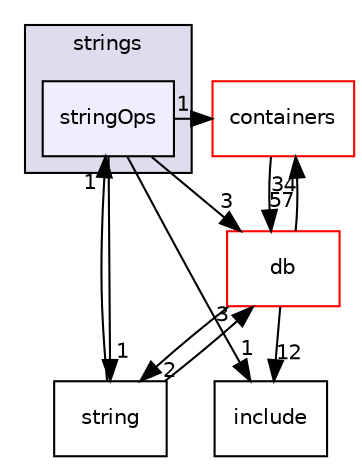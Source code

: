digraph "src/OpenFOAM/primitives/strings/stringOps" {
  bgcolor=transparent;
  compound=true
  node [ fontsize="10", fontname="Helvetica"];
  edge [ labelfontsize="10", labelfontname="Helvetica"];
  subgraph clusterdir_ce1ee507886310df0e74ee2e624fbc88 {
    graph [ bgcolor="#ddddee", pencolor="black", label="strings" fontname="Helvetica", fontsize="10", URL="dir_ce1ee507886310df0e74ee2e624fbc88.html"]
  dir_04595600e69ea764b416a13a9b2786bb [shape=box, label="stringOps", style="filled", fillcolor="#eeeeff", pencolor="black", URL="dir_04595600e69ea764b416a13a9b2786bb.html"];
  }
  dir_19d0872053bde092be81d7fe3f56cbf7 [shape=box label="containers" color="red" URL="dir_19d0872053bde092be81d7fe3f56cbf7.html"];
  dir_5d269f08fff917248372ebf5423c45f9 [shape=box label="string" URL="dir_5d269f08fff917248372ebf5423c45f9.html"];
  dir_63c634f7a7cfd679ac26c67fb30fc32f [shape=box label="db" color="red" URL="dir_63c634f7a7cfd679ac26c67fb30fc32f.html"];
  dir_e954e9f5966bc1c681a414ec8bd0ee15 [shape=box label="include" URL="dir_e954e9f5966bc1c681a414ec8bd0ee15.html"];
  dir_04595600e69ea764b416a13a9b2786bb->dir_19d0872053bde092be81d7fe3f56cbf7 [headlabel="1", labeldistance=1.5 headhref="dir_002407_001902.html"];
  dir_04595600e69ea764b416a13a9b2786bb->dir_5d269f08fff917248372ebf5423c45f9 [headlabel="1", labeldistance=1.5 headhref="dir_002407_002406.html"];
  dir_04595600e69ea764b416a13a9b2786bb->dir_63c634f7a7cfd679ac26c67fb30fc32f [headlabel="3", labeldistance=1.5 headhref="dir_002407_001953.html"];
  dir_04595600e69ea764b416a13a9b2786bb->dir_e954e9f5966bc1c681a414ec8bd0ee15 [headlabel="1", labeldistance=1.5 headhref="dir_002407_002118.html"];
  dir_19d0872053bde092be81d7fe3f56cbf7->dir_63c634f7a7cfd679ac26c67fb30fc32f [headlabel="57", labeldistance=1.5 headhref="dir_001902_001953.html"];
  dir_5d269f08fff917248372ebf5423c45f9->dir_04595600e69ea764b416a13a9b2786bb [headlabel="1", labeldistance=1.5 headhref="dir_002406_002407.html"];
  dir_5d269f08fff917248372ebf5423c45f9->dir_63c634f7a7cfd679ac26c67fb30fc32f [headlabel="3", labeldistance=1.5 headhref="dir_002406_001953.html"];
  dir_63c634f7a7cfd679ac26c67fb30fc32f->dir_19d0872053bde092be81d7fe3f56cbf7 [headlabel="34", labeldistance=1.5 headhref="dir_001953_001902.html"];
  dir_63c634f7a7cfd679ac26c67fb30fc32f->dir_5d269f08fff917248372ebf5423c45f9 [headlabel="2", labeldistance=1.5 headhref="dir_001953_002406.html"];
  dir_63c634f7a7cfd679ac26c67fb30fc32f->dir_e954e9f5966bc1c681a414ec8bd0ee15 [headlabel="12", labeldistance=1.5 headhref="dir_001953_002118.html"];
}
